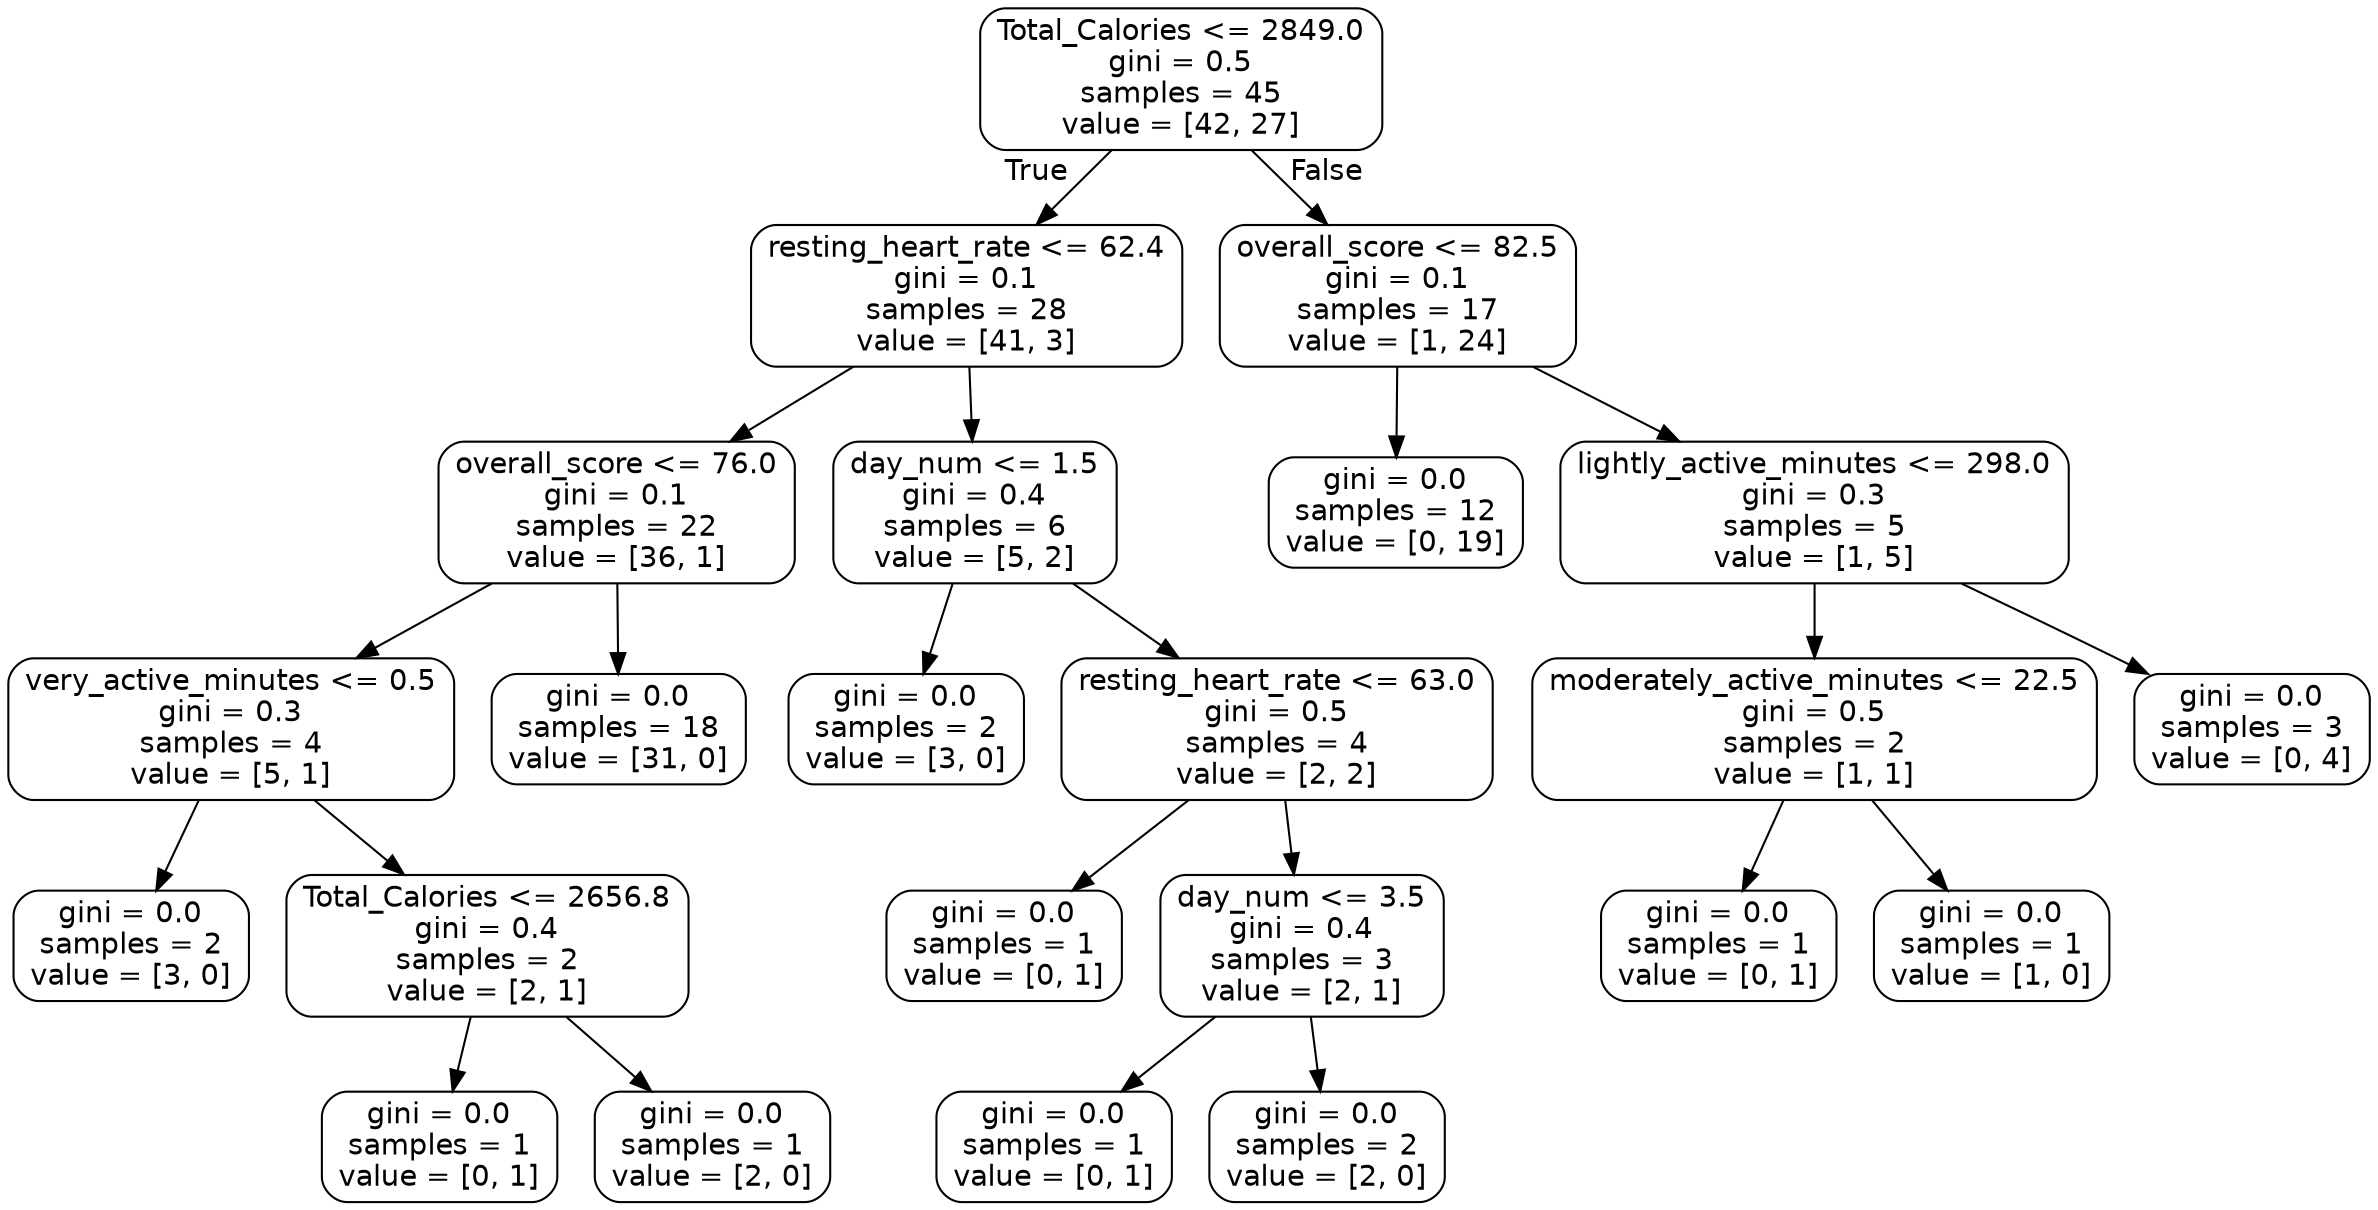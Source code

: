 digraph Tree {
node [shape=box, style="rounded", color="black", fontname=helvetica] ;
edge [fontname=helvetica] ;
0 [label="Total_Calories <= 2849.0\ngini = 0.5\nsamples = 45\nvalue = [42, 27]"] ;
1 [label="resting_heart_rate <= 62.4\ngini = 0.1\nsamples = 28\nvalue = [41, 3]"] ;
0 -> 1 [labeldistance=2.5, labelangle=45, headlabel="True"] ;
2 [label="overall_score <= 76.0\ngini = 0.1\nsamples = 22\nvalue = [36, 1]"] ;
1 -> 2 ;
3 [label="very_active_minutes <= 0.5\ngini = 0.3\nsamples = 4\nvalue = [5, 1]"] ;
2 -> 3 ;
4 [label="gini = 0.0\nsamples = 2\nvalue = [3, 0]"] ;
3 -> 4 ;
5 [label="Total_Calories <= 2656.8\ngini = 0.4\nsamples = 2\nvalue = [2, 1]"] ;
3 -> 5 ;
6 [label="gini = 0.0\nsamples = 1\nvalue = [0, 1]"] ;
5 -> 6 ;
7 [label="gini = 0.0\nsamples = 1\nvalue = [2, 0]"] ;
5 -> 7 ;
8 [label="gini = 0.0\nsamples = 18\nvalue = [31, 0]"] ;
2 -> 8 ;
9 [label="day_num <= 1.5\ngini = 0.4\nsamples = 6\nvalue = [5, 2]"] ;
1 -> 9 ;
10 [label="gini = 0.0\nsamples = 2\nvalue = [3, 0]"] ;
9 -> 10 ;
11 [label="resting_heart_rate <= 63.0\ngini = 0.5\nsamples = 4\nvalue = [2, 2]"] ;
9 -> 11 ;
12 [label="gini = 0.0\nsamples = 1\nvalue = [0, 1]"] ;
11 -> 12 ;
13 [label="day_num <= 3.5\ngini = 0.4\nsamples = 3\nvalue = [2, 1]"] ;
11 -> 13 ;
14 [label="gini = 0.0\nsamples = 1\nvalue = [0, 1]"] ;
13 -> 14 ;
15 [label="gini = 0.0\nsamples = 2\nvalue = [2, 0]"] ;
13 -> 15 ;
16 [label="overall_score <= 82.5\ngini = 0.1\nsamples = 17\nvalue = [1, 24]"] ;
0 -> 16 [labeldistance=2.5, labelangle=-45, headlabel="False"] ;
17 [label="gini = 0.0\nsamples = 12\nvalue = [0, 19]"] ;
16 -> 17 ;
18 [label="lightly_active_minutes <= 298.0\ngini = 0.3\nsamples = 5\nvalue = [1, 5]"] ;
16 -> 18 ;
19 [label="moderately_active_minutes <= 22.5\ngini = 0.5\nsamples = 2\nvalue = [1, 1]"] ;
18 -> 19 ;
20 [label="gini = 0.0\nsamples = 1\nvalue = [0, 1]"] ;
19 -> 20 ;
21 [label="gini = 0.0\nsamples = 1\nvalue = [1, 0]"] ;
19 -> 21 ;
22 [label="gini = 0.0\nsamples = 3\nvalue = [0, 4]"] ;
18 -> 22 ;
}